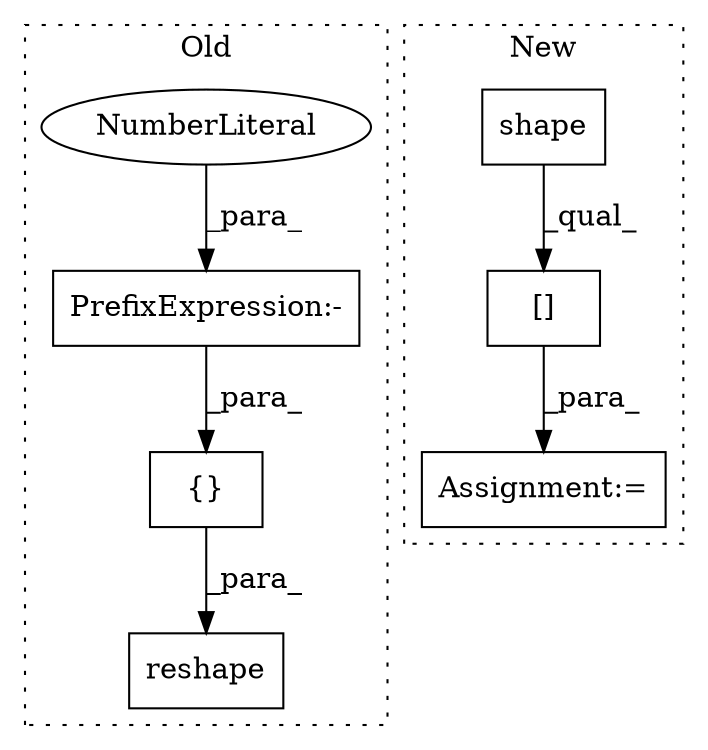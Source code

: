 digraph G {
subgraph cluster0 {
1 [label="reshape" a="32" s="8247,8290" l="8,1" shape="box"];
4 [label="PrefixExpression:-" a="38" s="8267" l="1" shape="box"];
5 [label="NumberLiteral" a="34" s="8268" l="1" shape="ellipse"];
7 [label="{}" a="4" s="8266,8289" l="1,1" shape="box"];
label = "Old";
style="dotted";
}
subgraph cluster1 {
2 [label="shape" a="32" s="7842,7849" l="6,1" shape="box"];
3 [label="Assignment:=" a="7" s="7830" l="1" shape="box"];
6 [label="[]" a="2" s="7831,7852" l="20,1" shape="box"];
label = "New";
style="dotted";
}
2 -> 6 [label="_qual_"];
4 -> 7 [label="_para_"];
5 -> 4 [label="_para_"];
6 -> 3 [label="_para_"];
7 -> 1 [label="_para_"];
}